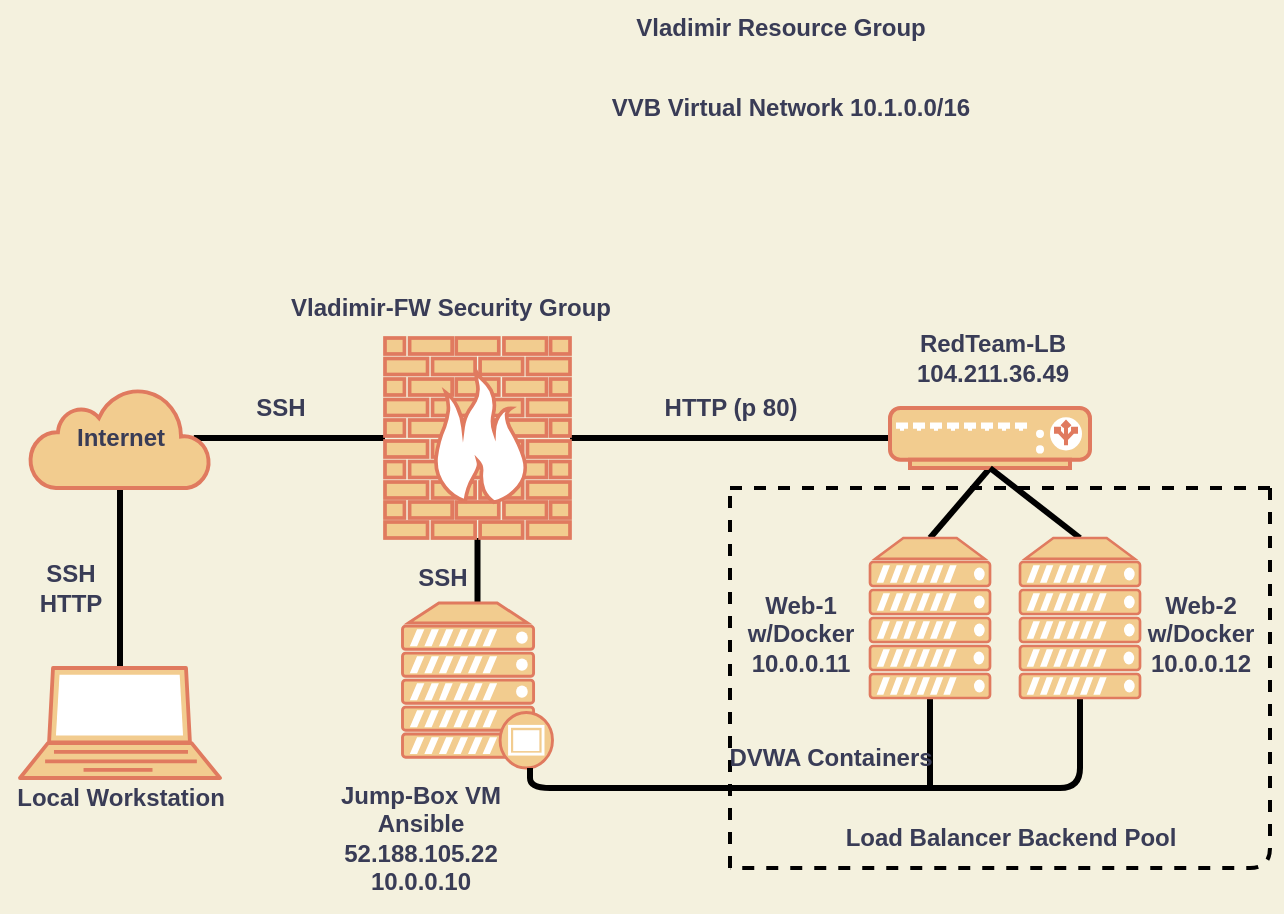 <mxfile version="14.1.7" type="github">
  <diagram name="Page-1" id="bfe91b75-5d2c-26a0-9c1d-138518896778">
    <mxGraphModel dx="1038" dy="548" grid="1" gridSize="10" guides="1" tooltips="1" connect="1" arrows="1" fold="1" page="1" pageScale="1" pageWidth="1100" pageHeight="850" background="#F4F1DE" math="0" shadow="0">
      <root>
        <mxCell id="0" />
        <mxCell id="1" parent="0" />
        <mxCell id="zRTNHlewv-1z-Cap3T_F-50" style="rounded=1;sketch=0;orthogonalLoop=1;jettySize=auto;html=1;exitX=0.5;exitY=0;exitDx=0;exitDy=0;exitPerimeter=0;fillColor=#F2CC8F;fontColor=#393C56;fontStyle=1;strokeWidth=3;endArrow=none;endFill=0;" edge="1" parent="1" source="zRTNHlewv-1z-Cap3T_F-1" target="zRTNHlewv-1z-Cap3T_F-2">
          <mxGeometry relative="1" as="geometry" />
        </mxCell>
        <mxCell id="zRTNHlewv-1z-Cap3T_F-1" value="" style="fontColor=#393C56;verticalAlign=top;verticalLabelPosition=bottom;labelPosition=center;align=center;html=1;outlineConnect=0;fillColor=#F2CC8F;strokeColor=#E07A5F;gradientDirection=north;strokeWidth=2;shape=mxgraph.networks.laptop;" vertex="1" parent="1">
          <mxGeometry x="135" y="380" width="100" height="55" as="geometry" />
        </mxCell>
        <mxCell id="zRTNHlewv-1z-Cap3T_F-51" style="edgeStyle=none;rounded=1;sketch=0;orthogonalLoop=1;jettySize=auto;html=1;exitX=0.91;exitY=0.5;exitDx=0;exitDy=0;exitPerimeter=0;entryX=0;entryY=0.5;entryDx=0;entryDy=0;entryPerimeter=0;endArrow=none;endFill=0;strokeColor=#000000;strokeWidth=3;fillColor=#F2CC8F;fontColor=#393C56;" edge="1" parent="1" source="zRTNHlewv-1z-Cap3T_F-2" target="zRTNHlewv-1z-Cap3T_F-3">
          <mxGeometry relative="1" as="geometry" />
        </mxCell>
        <mxCell id="zRTNHlewv-1z-Cap3T_F-2" value="Internet" style="html=1;outlineConnect=0;fillColor=#F2CC8F;strokeColor=#E07A5F;gradientDirection=north;strokeWidth=2;shape=mxgraph.networks.cloud;fontColor=#393C56;fontStyle=1" vertex="1" parent="1">
          <mxGeometry x="140" y="240" width="90" height="50" as="geometry" />
        </mxCell>
        <mxCell id="zRTNHlewv-1z-Cap3T_F-52" style="edgeStyle=none;rounded=1;sketch=0;orthogonalLoop=1;jettySize=auto;html=1;exitX=1;exitY=0.5;exitDx=0;exitDy=0;exitPerimeter=0;entryX=0;entryY=0.5;entryDx=0;entryDy=0;entryPerimeter=0;endArrow=none;endFill=0;strokeColor=#000000;strokeWidth=3;fillColor=#F2CC8F;fontColor=#393C56;" edge="1" parent="1" source="zRTNHlewv-1z-Cap3T_F-3" target="zRTNHlewv-1z-Cap3T_F-4">
          <mxGeometry relative="1" as="geometry" />
        </mxCell>
        <mxCell id="zRTNHlewv-1z-Cap3T_F-61" value="" style="edgeStyle=none;rounded=1;sketch=0;orthogonalLoop=1;jettySize=auto;html=1;endArrow=none;endFill=0;strokeColor=#000000;strokeWidth=3;fillColor=#F2CC8F;fontColor=#393C56;" edge="1" parent="1" source="zRTNHlewv-1z-Cap3T_F-3" target="zRTNHlewv-1z-Cap3T_F-5">
          <mxGeometry relative="1" as="geometry" />
        </mxCell>
        <mxCell id="zRTNHlewv-1z-Cap3T_F-3" value="" style="fontColor=#393C56;verticalAlign=top;verticalLabelPosition=bottom;labelPosition=center;align=center;html=1;outlineConnect=0;fillColor=#F2CC8F;strokeColor=#E07A5F;gradientDirection=north;strokeWidth=2;shape=mxgraph.networks.firewall;" vertex="1" parent="1">
          <mxGeometry x="317.5" y="215" width="92.5" height="100" as="geometry" />
        </mxCell>
        <mxCell id="zRTNHlewv-1z-Cap3T_F-57" style="edgeStyle=none;rounded=1;sketch=0;orthogonalLoop=1;jettySize=auto;html=1;exitX=0.5;exitY=1;exitDx=0;exitDy=0;exitPerimeter=0;entryX=0.5;entryY=0;entryDx=0;entryDy=0;entryPerimeter=0;endArrow=none;endFill=0;strokeColor=#000000;strokeWidth=3;fillColor=#F2CC8F;fontColor=#393C56;" edge="1" parent="1" source="zRTNHlewv-1z-Cap3T_F-4" target="zRTNHlewv-1z-Cap3T_F-6">
          <mxGeometry relative="1" as="geometry" />
        </mxCell>
        <mxCell id="zRTNHlewv-1z-Cap3T_F-4" value="" style="fontColor=#393C56;verticalAlign=top;verticalLabelPosition=bottom;labelPosition=center;align=center;html=1;outlineConnect=0;fillColor=#F2CC8F;strokeColor=#E07A5F;gradientDirection=north;strokeWidth=2;shape=mxgraph.networks.load_balancer;" vertex="1" parent="1">
          <mxGeometry x="570" y="250" width="100" height="30" as="geometry" />
        </mxCell>
        <mxCell id="zRTNHlewv-1z-Cap3T_F-5" value="" style="fontColor=#393C56;verticalAlign=top;verticalLabelPosition=bottom;labelPosition=center;align=center;html=1;outlineConnect=0;fillColor=#F2CC8F;strokeColor=#E07A5F;gradientDirection=north;strokeWidth=2;shape=mxgraph.networks.proxy_server;" vertex="1" parent="1">
          <mxGeometry x="326.25" y="347.5" width="75" height="82.5" as="geometry" />
        </mxCell>
        <mxCell id="zRTNHlewv-1z-Cap3T_F-71" style="edgeStyle=none;rounded=1;sketch=0;orthogonalLoop=1;jettySize=auto;html=1;exitX=0.5;exitY=1;exitDx=0;exitDy=0;exitPerimeter=0;endArrow=none;endFill=0;strokeColor=#000000;strokeWidth=3;fillColor=#F2CC8F;fontColor=#393C56;" edge="1" parent="1" source="zRTNHlewv-1z-Cap3T_F-6">
          <mxGeometry relative="1" as="geometry">
            <mxPoint x="590" y="440" as="targetPoint" />
          </mxGeometry>
        </mxCell>
        <mxCell id="zRTNHlewv-1z-Cap3T_F-6" value="" style="fontColor=#393C56;verticalAlign=top;verticalLabelPosition=bottom;labelPosition=center;align=center;html=1;outlineConnect=0;fillColor=#F2CC8F;strokeColor=#E07A5F;gradientDirection=north;strokeWidth=2;shape=mxgraph.networks.server;" vertex="1" parent="1">
          <mxGeometry x="560" y="315" width="60" height="80" as="geometry" />
        </mxCell>
        <mxCell id="zRTNHlewv-1z-Cap3T_F-58" style="edgeStyle=none;rounded=1;sketch=0;orthogonalLoop=1;jettySize=auto;html=1;exitX=0.5;exitY=0;exitDx=0;exitDy=0;exitPerimeter=0;endArrow=none;endFill=0;strokeColor=#000000;strokeWidth=3;fillColor=#F2CC8F;fontColor=#393C56;" edge="1" parent="1" source="zRTNHlewv-1z-Cap3T_F-7">
          <mxGeometry relative="1" as="geometry">
            <mxPoint x="620" y="280" as="targetPoint" />
          </mxGeometry>
        </mxCell>
        <mxCell id="zRTNHlewv-1z-Cap3T_F-69" style="edgeStyle=elbowEdgeStyle;rounded=1;sketch=0;orthogonalLoop=1;jettySize=auto;html=1;exitX=0.5;exitY=1;exitDx=0;exitDy=0;exitPerimeter=0;endArrow=none;endFill=0;strokeColor=#000000;strokeWidth=3;fillColor=#F2CC8F;fontColor=#393C56;" edge="1" parent="1" source="zRTNHlewv-1z-Cap3T_F-7" target="zRTNHlewv-1z-Cap3T_F-5">
          <mxGeometry relative="1" as="geometry">
            <mxPoint x="585" y="470" as="targetPoint" />
            <Array as="points">
              <mxPoint x="390" y="440" />
              <mxPoint x="585" y="460" />
            </Array>
          </mxGeometry>
        </mxCell>
        <mxCell id="zRTNHlewv-1z-Cap3T_F-7" value="" style="fontColor=#393C56;verticalAlign=top;verticalLabelPosition=bottom;labelPosition=center;align=center;html=1;outlineConnect=0;fillColor=#F2CC8F;strokeColor=#E07A5F;gradientDirection=north;strokeWidth=2;shape=mxgraph.networks.server;" vertex="1" parent="1">
          <mxGeometry x="635" y="315" width="60" height="80" as="geometry" />
        </mxCell>
        <mxCell id="zRTNHlewv-1z-Cap3T_F-13" value="Local Workstation" style="text;html=1;resizable=0;autosize=1;align=center;verticalAlign=middle;points=[];fillColor=none;strokeColor=none;rounded=0;sketch=0;fontColor=#393C56;fontStyle=1" vertex="1" parent="1">
          <mxGeometry x="125" y="435" width="120" height="20" as="geometry" />
        </mxCell>
        <mxCell id="zRTNHlewv-1z-Cap3T_F-14" value="SSH&lt;br&gt;HTTP" style="text;html=1;resizable=0;autosize=1;align=center;verticalAlign=middle;points=[];fillColor=none;strokeColor=none;rounded=0;sketch=0;fontColor=#393C56;fontStyle=1" vertex="1" parent="1">
          <mxGeometry x="135" y="325" width="50" height="30" as="geometry" />
        </mxCell>
        <mxCell id="zRTNHlewv-1z-Cap3T_F-25" value="Vladimir Resource Group" style="text;html=1;resizable=0;autosize=1;align=center;verticalAlign=middle;points=[];fillColor=none;strokeColor=none;rounded=0;shadow=1;sketch=0;fontColor=#393C56;fontStyle=1" vertex="1" parent="1">
          <mxGeometry x="435" y="50" width="160" height="20" as="geometry" />
        </mxCell>
        <mxCell id="zRTNHlewv-1z-Cap3T_F-27" value="VVB Virtual Network 10.1.0.0/16" style="text;html=1;resizable=0;autosize=1;align=center;verticalAlign=middle;points=[];fillColor=none;strokeColor=none;rounded=0;shadow=1;sketch=0;fontColor=#393C56;fontStyle=1" vertex="1" parent="1">
          <mxGeometry x="425" y="90" width="190" height="20" as="geometry" />
        </mxCell>
        <mxCell id="zRTNHlewv-1z-Cap3T_F-30" value="&lt;b&gt;Vladimir-FW Security Group&lt;/b&gt;" style="text;html=1;resizable=0;autosize=1;align=center;verticalAlign=middle;points=[];fillColor=none;strokeColor=none;rounded=0;shadow=1;sketch=0;fontColor=#393C56;" vertex="1" parent="1">
          <mxGeometry x="260" y="190" width="180" height="20" as="geometry" />
        </mxCell>
        <mxCell id="zRTNHlewv-1z-Cap3T_F-59" value="&lt;b&gt;RedTeam-LB&lt;br&gt;104.211.36.49&lt;br&gt;&lt;/b&gt;" style="text;html=1;resizable=0;autosize=1;align=center;verticalAlign=middle;points=[];fillColor=none;strokeColor=none;rounded=0;shadow=1;sketch=0;fontColor=#393C56;" vertex="1" parent="1">
          <mxGeometry x="576" y="210" width="90" height="30" as="geometry" />
        </mxCell>
        <mxCell id="zRTNHlewv-1z-Cap3T_F-62" value="&lt;b&gt;HTTP (p 80)&lt;/b&gt;" style="text;html=1;resizable=0;autosize=1;align=center;verticalAlign=middle;points=[];fillColor=none;strokeColor=none;rounded=0;shadow=1;sketch=0;fontColor=#393C56;" vertex="1" parent="1">
          <mxGeometry x="450" y="240" width="80" height="20" as="geometry" />
        </mxCell>
        <mxCell id="zRTNHlewv-1z-Cap3T_F-63" value="&lt;b&gt;SSH&lt;/b&gt;" style="text;html=1;resizable=0;autosize=1;align=center;verticalAlign=middle;points=[];fillColor=none;strokeColor=none;rounded=0;shadow=1;sketch=0;fontColor=#393C56;" vertex="1" parent="1">
          <mxGeometry x="245" y="240" width="40" height="20" as="geometry" />
        </mxCell>
        <mxCell id="zRTNHlewv-1z-Cap3T_F-65" value="&lt;b&gt;Jump-Box VM&lt;br&gt;Ansible&lt;br&gt;52.188.105.22&lt;br&gt;10.0.0.10&lt;br&gt;&lt;/b&gt;" style="text;html=1;resizable=0;autosize=1;align=center;verticalAlign=middle;points=[];fillColor=none;strokeColor=none;rounded=0;shadow=1;sketch=0;fontColor=#393C56;" vertex="1" parent="1">
          <mxGeometry x="285" y="435" width="100" height="60" as="geometry" />
        </mxCell>
        <mxCell id="zRTNHlewv-1z-Cap3T_F-76" value="&lt;b&gt;Web-1&lt;br&gt;w/Docker&lt;br&gt;10.0.0.11&lt;br&gt;&lt;/b&gt;" style="text;html=1;resizable=0;autosize=1;align=center;verticalAlign=middle;points=[];fillColor=none;strokeColor=none;rounded=0;shadow=1;sketch=0;fontColor=#393C56;" vertex="1" parent="1">
          <mxGeometry x="490" y="337.5" width="70" height="50" as="geometry" />
        </mxCell>
        <mxCell id="zRTNHlewv-1z-Cap3T_F-77" value="&lt;b&gt;Web-2&lt;br&gt;&lt;/b&gt;&lt;b&gt;w/Docker&lt;/b&gt;&lt;b&gt;&lt;br&gt;10.0.0.12&lt;br&gt;&lt;/b&gt;" style="text;html=1;resizable=0;autosize=1;align=center;verticalAlign=middle;points=[];fillColor=none;strokeColor=none;rounded=0;shadow=1;sketch=0;fontColor=#393C56;" vertex="1" parent="1">
          <mxGeometry x="690" y="337.5" width="70" height="50" as="geometry" />
        </mxCell>
        <mxCell id="zRTNHlewv-1z-Cap3T_F-78" value="&lt;b&gt;SSH&lt;/b&gt;" style="text;html=1;resizable=0;autosize=1;align=center;verticalAlign=middle;points=[];fillColor=none;strokeColor=none;rounded=0;shadow=1;sketch=0;fontColor=#393C56;" vertex="1" parent="1">
          <mxGeometry x="326.25" y="325" width="40" height="20" as="geometry" />
        </mxCell>
        <mxCell id="zRTNHlewv-1z-Cap3T_F-79" value="" style="endArrow=none;dashed=1;html=1;strokeColor=#000000;strokeWidth=2;fillColor=#F2CC8F;fontColor=#393C56;" edge="1" parent="1">
          <mxGeometry width="50" height="50" relative="1" as="geometry">
            <mxPoint x="490" y="480" as="sourcePoint" />
            <mxPoint x="490" y="290" as="targetPoint" />
            <Array as="points">
              <mxPoint x="490" y="390" />
            </Array>
          </mxGeometry>
        </mxCell>
        <mxCell id="zRTNHlewv-1z-Cap3T_F-81" value="" style="endArrow=none;dashed=1;html=1;strokeColor=#000000;strokeWidth=2;fillColor=#F2CC8F;fontColor=#393C56;" edge="1" parent="1">
          <mxGeometry width="50" height="50" relative="1" as="geometry">
            <mxPoint x="760" y="290" as="sourcePoint" />
            <mxPoint x="490" y="480" as="targetPoint" />
            <Array as="points">
              <mxPoint x="760" y="480" />
            </Array>
          </mxGeometry>
        </mxCell>
        <mxCell id="zRTNHlewv-1z-Cap3T_F-85" value="&lt;b&gt;Load Balancer Backend Pool&lt;/b&gt;" style="text;html=1;resizable=0;autosize=1;align=center;verticalAlign=middle;points=[];fillColor=none;strokeColor=none;rounded=0;shadow=1;sketch=0;fontColor=#393C56;" vertex="1" parent="1">
          <mxGeometry x="540" y="455" width="180" height="20" as="geometry" />
        </mxCell>
        <mxCell id="zRTNHlewv-1z-Cap3T_F-86" value="" style="endArrow=none;dashed=1;html=1;strokeColor=#000000;strokeWidth=2;fillColor=#F2CC8F;fontColor=#393C56;" edge="1" parent="1">
          <mxGeometry width="50" height="50" relative="1" as="geometry">
            <mxPoint x="760" y="290" as="sourcePoint" />
            <mxPoint x="490" y="290" as="targetPoint" />
          </mxGeometry>
        </mxCell>
        <mxCell id="zRTNHlewv-1z-Cap3T_F-87" value="&lt;b&gt;DVWA Containers&lt;/b&gt;" style="text;html=1;resizable=0;autosize=1;align=center;verticalAlign=middle;points=[];fillColor=none;strokeColor=none;rounded=0;shadow=1;sketch=0;fontColor=#393C56;" vertex="1" parent="1">
          <mxGeometry x="480" y="415" width="120" height="20" as="geometry" />
        </mxCell>
      </root>
    </mxGraphModel>
  </diagram>
</mxfile>
